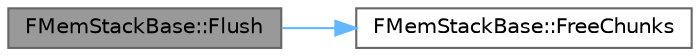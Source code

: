 digraph "FMemStackBase::Flush"
{
 // INTERACTIVE_SVG=YES
 // LATEX_PDF_SIZE
  bgcolor="transparent";
  edge [fontname=Helvetica,fontsize=10,labelfontname=Helvetica,labelfontsize=10];
  node [fontname=Helvetica,fontsize=10,shape=box,height=0.2,width=0.4];
  rankdir="LR";
  Node1 [id="Node000001",label="FMemStackBase::Flush",height=0.2,width=0.4,color="gray40", fillcolor="grey60", style="filled", fontcolor="black",tooltip=" "];
  Node1 -> Node2 [id="edge1_Node000001_Node000002",color="steelblue1",style="solid",tooltip=" "];
  Node2 [id="Node000002",label="FMemStackBase::FreeChunks",height=0.2,width=0.4,color="grey40", fillcolor="white", style="filled",URL="$dd/df6/classFMemStackBase.html#aff554dbd59fcd11d0b74a01f50034898",tooltip="Frees the chunks above the specified chunk on the stack."];
}
